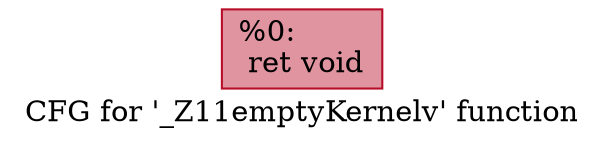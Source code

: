 digraph "CFG for '_Z11emptyKernelv' function" {
	label="CFG for '_Z11emptyKernelv' function";

	Node0x63441a0 [shape=record,color="#b70d28ff", style=filled, fillcolor="#b70d2870",label="{%0:\l  ret void\l}"];
}
